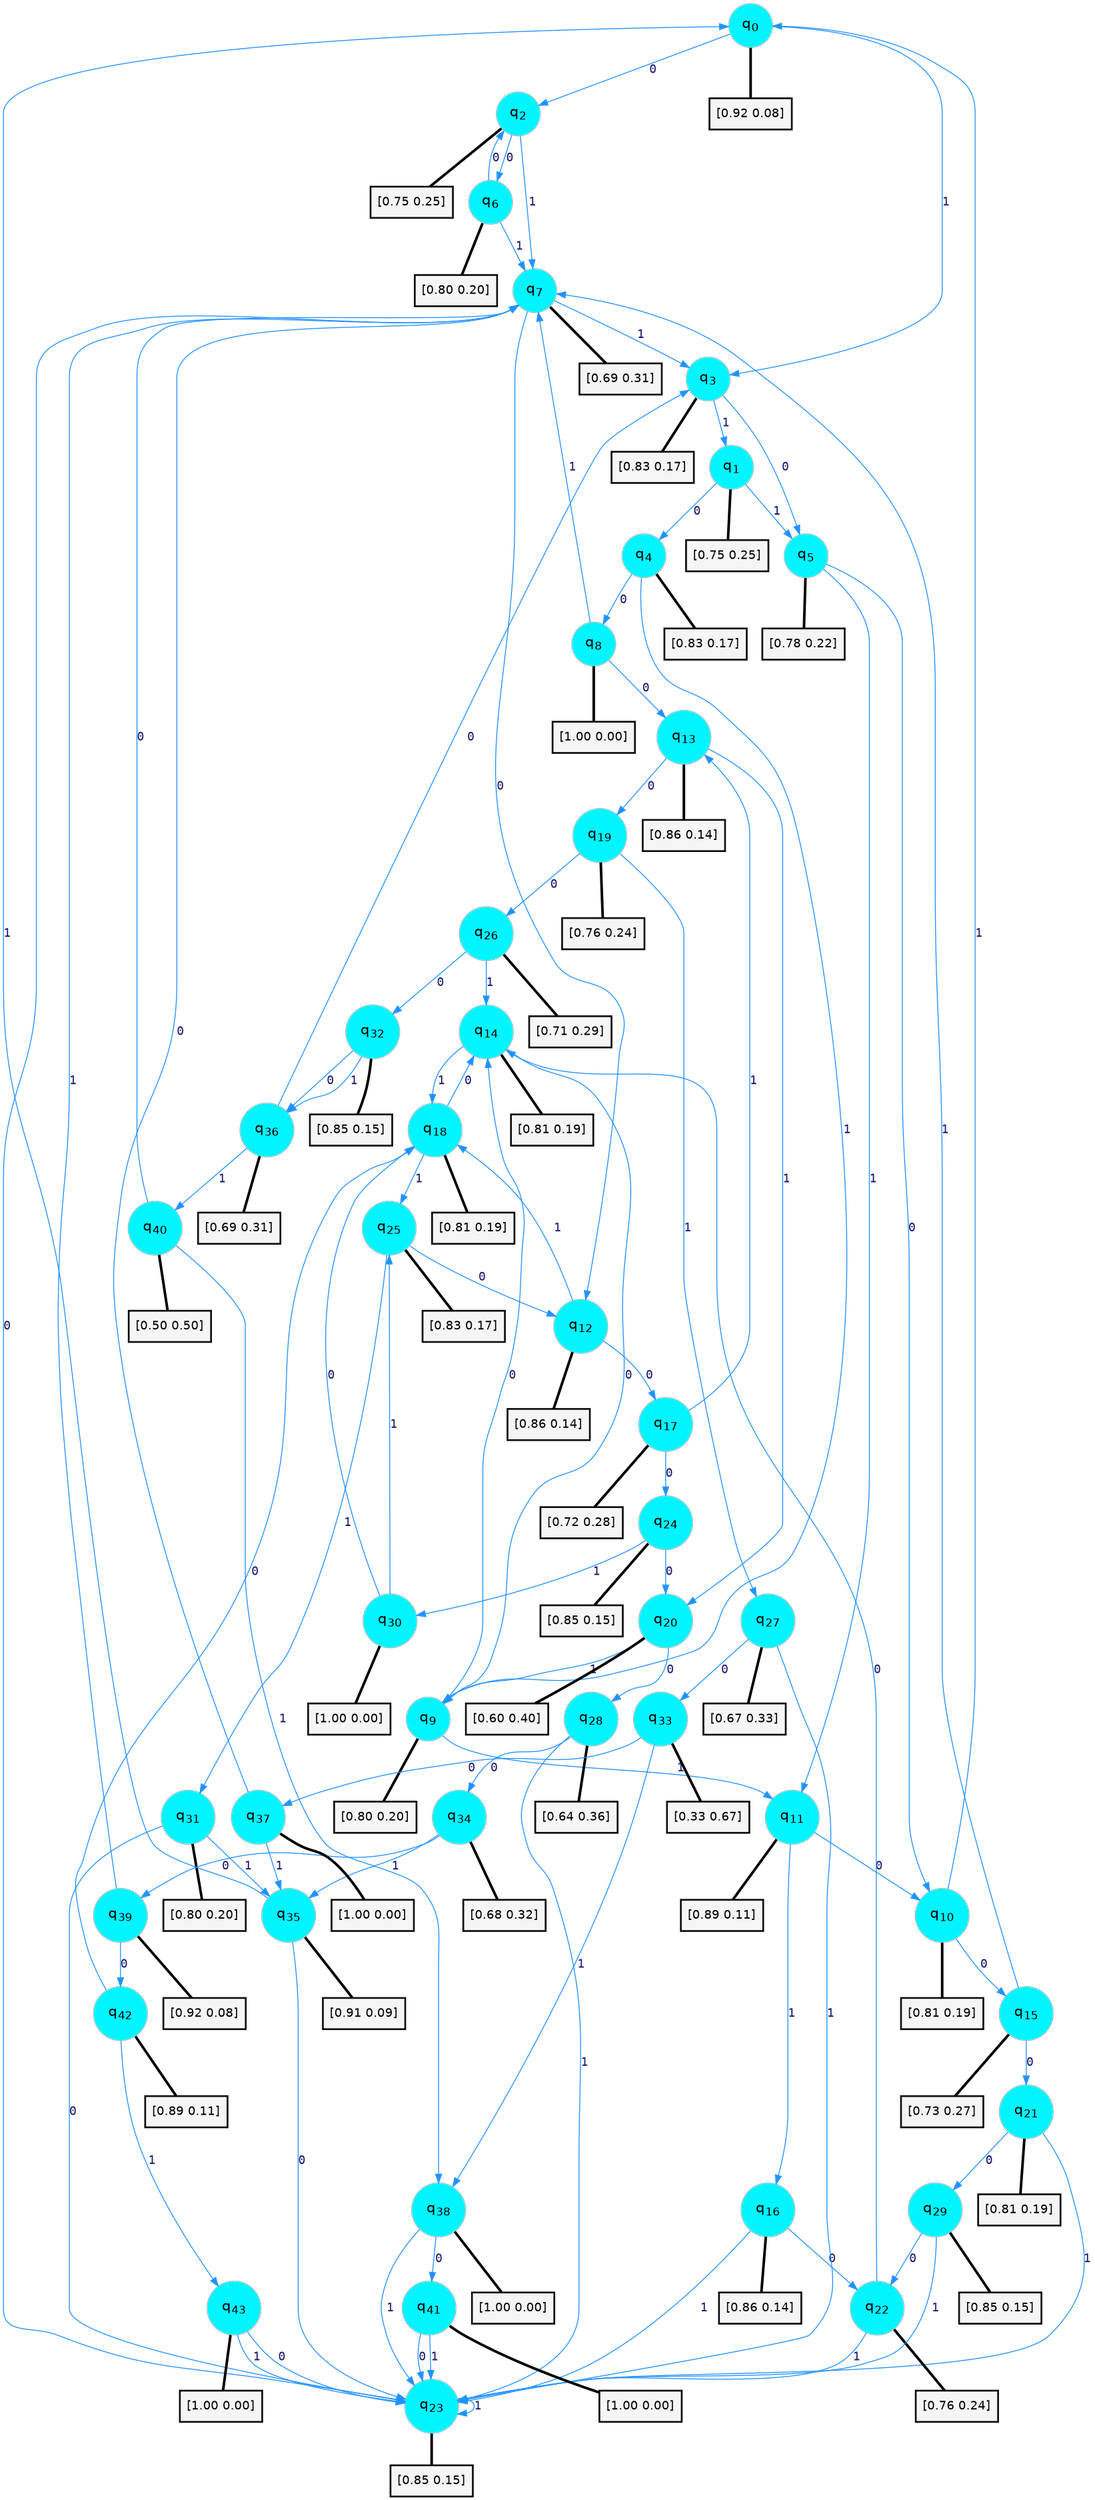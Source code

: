 digraph G {
graph [
bgcolor=transparent, dpi=300, rankdir=TD, size="40,25"];
node [
color=gray, fillcolor=turquoise1, fontcolor=black, fontname=Helvetica, fontsize=16, fontweight=bold, shape=circle, style=filled];
edge [
arrowsize=1, color=dodgerblue1, fontcolor=midnightblue, fontname=courier, fontweight=bold, penwidth=1, style=solid, weight=20];
0[label=<q<SUB>0</SUB>>];
1[label=<q<SUB>1</SUB>>];
2[label=<q<SUB>2</SUB>>];
3[label=<q<SUB>3</SUB>>];
4[label=<q<SUB>4</SUB>>];
5[label=<q<SUB>5</SUB>>];
6[label=<q<SUB>6</SUB>>];
7[label=<q<SUB>7</SUB>>];
8[label=<q<SUB>8</SUB>>];
9[label=<q<SUB>9</SUB>>];
10[label=<q<SUB>10</SUB>>];
11[label=<q<SUB>11</SUB>>];
12[label=<q<SUB>12</SUB>>];
13[label=<q<SUB>13</SUB>>];
14[label=<q<SUB>14</SUB>>];
15[label=<q<SUB>15</SUB>>];
16[label=<q<SUB>16</SUB>>];
17[label=<q<SUB>17</SUB>>];
18[label=<q<SUB>18</SUB>>];
19[label=<q<SUB>19</SUB>>];
20[label=<q<SUB>20</SUB>>];
21[label=<q<SUB>21</SUB>>];
22[label=<q<SUB>22</SUB>>];
23[label=<q<SUB>23</SUB>>];
24[label=<q<SUB>24</SUB>>];
25[label=<q<SUB>25</SUB>>];
26[label=<q<SUB>26</SUB>>];
27[label=<q<SUB>27</SUB>>];
28[label=<q<SUB>28</SUB>>];
29[label=<q<SUB>29</SUB>>];
30[label=<q<SUB>30</SUB>>];
31[label=<q<SUB>31</SUB>>];
32[label=<q<SUB>32</SUB>>];
33[label=<q<SUB>33</SUB>>];
34[label=<q<SUB>34</SUB>>];
35[label=<q<SUB>35</SUB>>];
36[label=<q<SUB>36</SUB>>];
37[label=<q<SUB>37</SUB>>];
38[label=<q<SUB>38</SUB>>];
39[label=<q<SUB>39</SUB>>];
40[label=<q<SUB>40</SUB>>];
41[label=<q<SUB>41</SUB>>];
42[label=<q<SUB>42</SUB>>];
43[label=<q<SUB>43</SUB>>];
44[label="[0.92 0.08]", shape=box,fontcolor=black, fontname=Helvetica, fontsize=14, penwidth=2, fillcolor=whitesmoke,color=black];
45[label="[0.75 0.25]", shape=box,fontcolor=black, fontname=Helvetica, fontsize=14, penwidth=2, fillcolor=whitesmoke,color=black];
46[label="[0.75 0.25]", shape=box,fontcolor=black, fontname=Helvetica, fontsize=14, penwidth=2, fillcolor=whitesmoke,color=black];
47[label="[0.83 0.17]", shape=box,fontcolor=black, fontname=Helvetica, fontsize=14, penwidth=2, fillcolor=whitesmoke,color=black];
48[label="[0.83 0.17]", shape=box,fontcolor=black, fontname=Helvetica, fontsize=14, penwidth=2, fillcolor=whitesmoke,color=black];
49[label="[0.78 0.22]", shape=box,fontcolor=black, fontname=Helvetica, fontsize=14, penwidth=2, fillcolor=whitesmoke,color=black];
50[label="[0.80 0.20]", shape=box,fontcolor=black, fontname=Helvetica, fontsize=14, penwidth=2, fillcolor=whitesmoke,color=black];
51[label="[0.69 0.31]", shape=box,fontcolor=black, fontname=Helvetica, fontsize=14, penwidth=2, fillcolor=whitesmoke,color=black];
52[label="[1.00 0.00]", shape=box,fontcolor=black, fontname=Helvetica, fontsize=14, penwidth=2, fillcolor=whitesmoke,color=black];
53[label="[0.80 0.20]", shape=box,fontcolor=black, fontname=Helvetica, fontsize=14, penwidth=2, fillcolor=whitesmoke,color=black];
54[label="[0.81 0.19]", shape=box,fontcolor=black, fontname=Helvetica, fontsize=14, penwidth=2, fillcolor=whitesmoke,color=black];
55[label="[0.89 0.11]", shape=box,fontcolor=black, fontname=Helvetica, fontsize=14, penwidth=2, fillcolor=whitesmoke,color=black];
56[label="[0.86 0.14]", shape=box,fontcolor=black, fontname=Helvetica, fontsize=14, penwidth=2, fillcolor=whitesmoke,color=black];
57[label="[0.86 0.14]", shape=box,fontcolor=black, fontname=Helvetica, fontsize=14, penwidth=2, fillcolor=whitesmoke,color=black];
58[label="[0.81 0.19]", shape=box,fontcolor=black, fontname=Helvetica, fontsize=14, penwidth=2, fillcolor=whitesmoke,color=black];
59[label="[0.73 0.27]", shape=box,fontcolor=black, fontname=Helvetica, fontsize=14, penwidth=2, fillcolor=whitesmoke,color=black];
60[label="[0.86 0.14]", shape=box,fontcolor=black, fontname=Helvetica, fontsize=14, penwidth=2, fillcolor=whitesmoke,color=black];
61[label="[0.72 0.28]", shape=box,fontcolor=black, fontname=Helvetica, fontsize=14, penwidth=2, fillcolor=whitesmoke,color=black];
62[label="[0.81 0.19]", shape=box,fontcolor=black, fontname=Helvetica, fontsize=14, penwidth=2, fillcolor=whitesmoke,color=black];
63[label="[0.76 0.24]", shape=box,fontcolor=black, fontname=Helvetica, fontsize=14, penwidth=2, fillcolor=whitesmoke,color=black];
64[label="[0.60 0.40]", shape=box,fontcolor=black, fontname=Helvetica, fontsize=14, penwidth=2, fillcolor=whitesmoke,color=black];
65[label="[0.81 0.19]", shape=box,fontcolor=black, fontname=Helvetica, fontsize=14, penwidth=2, fillcolor=whitesmoke,color=black];
66[label="[0.76 0.24]", shape=box,fontcolor=black, fontname=Helvetica, fontsize=14, penwidth=2, fillcolor=whitesmoke,color=black];
67[label="[0.85 0.15]", shape=box,fontcolor=black, fontname=Helvetica, fontsize=14, penwidth=2, fillcolor=whitesmoke,color=black];
68[label="[0.85 0.15]", shape=box,fontcolor=black, fontname=Helvetica, fontsize=14, penwidth=2, fillcolor=whitesmoke,color=black];
69[label="[0.83 0.17]", shape=box,fontcolor=black, fontname=Helvetica, fontsize=14, penwidth=2, fillcolor=whitesmoke,color=black];
70[label="[0.71 0.29]", shape=box,fontcolor=black, fontname=Helvetica, fontsize=14, penwidth=2, fillcolor=whitesmoke,color=black];
71[label="[0.67 0.33]", shape=box,fontcolor=black, fontname=Helvetica, fontsize=14, penwidth=2, fillcolor=whitesmoke,color=black];
72[label="[0.64 0.36]", shape=box,fontcolor=black, fontname=Helvetica, fontsize=14, penwidth=2, fillcolor=whitesmoke,color=black];
73[label="[0.85 0.15]", shape=box,fontcolor=black, fontname=Helvetica, fontsize=14, penwidth=2, fillcolor=whitesmoke,color=black];
74[label="[1.00 0.00]", shape=box,fontcolor=black, fontname=Helvetica, fontsize=14, penwidth=2, fillcolor=whitesmoke,color=black];
75[label="[0.80 0.20]", shape=box,fontcolor=black, fontname=Helvetica, fontsize=14, penwidth=2, fillcolor=whitesmoke,color=black];
76[label="[0.85 0.15]", shape=box,fontcolor=black, fontname=Helvetica, fontsize=14, penwidth=2, fillcolor=whitesmoke,color=black];
77[label="[0.33 0.67]", shape=box,fontcolor=black, fontname=Helvetica, fontsize=14, penwidth=2, fillcolor=whitesmoke,color=black];
78[label="[0.68 0.32]", shape=box,fontcolor=black, fontname=Helvetica, fontsize=14, penwidth=2, fillcolor=whitesmoke,color=black];
79[label="[0.91 0.09]", shape=box,fontcolor=black, fontname=Helvetica, fontsize=14, penwidth=2, fillcolor=whitesmoke,color=black];
80[label="[0.69 0.31]", shape=box,fontcolor=black, fontname=Helvetica, fontsize=14, penwidth=2, fillcolor=whitesmoke,color=black];
81[label="[1.00 0.00]", shape=box,fontcolor=black, fontname=Helvetica, fontsize=14, penwidth=2, fillcolor=whitesmoke,color=black];
82[label="[1.00 0.00]", shape=box,fontcolor=black, fontname=Helvetica, fontsize=14, penwidth=2, fillcolor=whitesmoke,color=black];
83[label="[0.92 0.08]", shape=box,fontcolor=black, fontname=Helvetica, fontsize=14, penwidth=2, fillcolor=whitesmoke,color=black];
84[label="[0.50 0.50]", shape=box,fontcolor=black, fontname=Helvetica, fontsize=14, penwidth=2, fillcolor=whitesmoke,color=black];
85[label="[1.00 0.00]", shape=box,fontcolor=black, fontname=Helvetica, fontsize=14, penwidth=2, fillcolor=whitesmoke,color=black];
86[label="[0.89 0.11]", shape=box,fontcolor=black, fontname=Helvetica, fontsize=14, penwidth=2, fillcolor=whitesmoke,color=black];
87[label="[1.00 0.00]", shape=box,fontcolor=black, fontname=Helvetica, fontsize=14, penwidth=2, fillcolor=whitesmoke,color=black];
0->2 [label=0];
0->3 [label=1];
0->44 [arrowhead=none, penwidth=3,color=black];
1->4 [label=0];
1->5 [label=1];
1->45 [arrowhead=none, penwidth=3,color=black];
2->6 [label=0];
2->7 [label=1];
2->46 [arrowhead=none, penwidth=3,color=black];
3->5 [label=0];
3->1 [label=1];
3->47 [arrowhead=none, penwidth=3,color=black];
4->8 [label=0];
4->9 [label=1];
4->48 [arrowhead=none, penwidth=3,color=black];
5->10 [label=0];
5->11 [label=1];
5->49 [arrowhead=none, penwidth=3,color=black];
6->2 [label=0];
6->7 [label=1];
6->50 [arrowhead=none, penwidth=3,color=black];
7->12 [label=0];
7->3 [label=1];
7->51 [arrowhead=none, penwidth=3,color=black];
8->13 [label=0];
8->7 [label=1];
8->52 [arrowhead=none, penwidth=3,color=black];
9->14 [label=0];
9->11 [label=1];
9->53 [arrowhead=none, penwidth=3,color=black];
10->15 [label=0];
10->0 [label=1];
10->54 [arrowhead=none, penwidth=3,color=black];
11->10 [label=0];
11->16 [label=1];
11->55 [arrowhead=none, penwidth=3,color=black];
12->17 [label=0];
12->18 [label=1];
12->56 [arrowhead=none, penwidth=3,color=black];
13->19 [label=0];
13->20 [label=1];
13->57 [arrowhead=none, penwidth=3,color=black];
14->9 [label=0];
14->18 [label=1];
14->58 [arrowhead=none, penwidth=3,color=black];
15->21 [label=0];
15->7 [label=1];
15->59 [arrowhead=none, penwidth=3,color=black];
16->22 [label=0];
16->23 [label=1];
16->60 [arrowhead=none, penwidth=3,color=black];
17->24 [label=0];
17->13 [label=1];
17->61 [arrowhead=none, penwidth=3,color=black];
18->14 [label=0];
18->25 [label=1];
18->62 [arrowhead=none, penwidth=3,color=black];
19->26 [label=0];
19->27 [label=1];
19->63 [arrowhead=none, penwidth=3,color=black];
20->28 [label=0];
20->9 [label=1];
20->64 [arrowhead=none, penwidth=3,color=black];
21->29 [label=0];
21->23 [label=1];
21->65 [arrowhead=none, penwidth=3,color=black];
22->14 [label=0];
22->23 [label=1];
22->66 [arrowhead=none, penwidth=3,color=black];
23->7 [label=0];
23->23 [label=1];
23->67 [arrowhead=none, penwidth=3,color=black];
24->20 [label=0];
24->30 [label=1];
24->68 [arrowhead=none, penwidth=3,color=black];
25->12 [label=0];
25->31 [label=1];
25->69 [arrowhead=none, penwidth=3,color=black];
26->32 [label=0];
26->14 [label=1];
26->70 [arrowhead=none, penwidth=3,color=black];
27->33 [label=0];
27->23 [label=1];
27->71 [arrowhead=none, penwidth=3,color=black];
28->34 [label=0];
28->23 [label=1];
28->72 [arrowhead=none, penwidth=3,color=black];
29->22 [label=0];
29->23 [label=1];
29->73 [arrowhead=none, penwidth=3,color=black];
30->18 [label=0];
30->25 [label=1];
30->74 [arrowhead=none, penwidth=3,color=black];
31->23 [label=0];
31->35 [label=1];
31->75 [arrowhead=none, penwidth=3,color=black];
32->36 [label=0];
32->36 [label=1];
32->76 [arrowhead=none, penwidth=3,color=black];
33->37 [label=0];
33->38 [label=1];
33->77 [arrowhead=none, penwidth=3,color=black];
34->39 [label=0];
34->35 [label=1];
34->78 [arrowhead=none, penwidth=3,color=black];
35->23 [label=0];
35->0 [label=1];
35->79 [arrowhead=none, penwidth=3,color=black];
36->3 [label=0];
36->40 [label=1];
36->80 [arrowhead=none, penwidth=3,color=black];
37->7 [label=0];
37->35 [label=1];
37->81 [arrowhead=none, penwidth=3,color=black];
38->41 [label=0];
38->23 [label=1];
38->82 [arrowhead=none, penwidth=3,color=black];
39->42 [label=0];
39->7 [label=1];
39->83 [arrowhead=none, penwidth=3,color=black];
40->7 [label=0];
40->38 [label=1];
40->84 [arrowhead=none, penwidth=3,color=black];
41->23 [label=0];
41->23 [label=1];
41->85 [arrowhead=none, penwidth=3,color=black];
42->18 [label=0];
42->43 [label=1];
42->86 [arrowhead=none, penwidth=3,color=black];
43->23 [label=0];
43->23 [label=1];
43->87 [arrowhead=none, penwidth=3,color=black];
}
